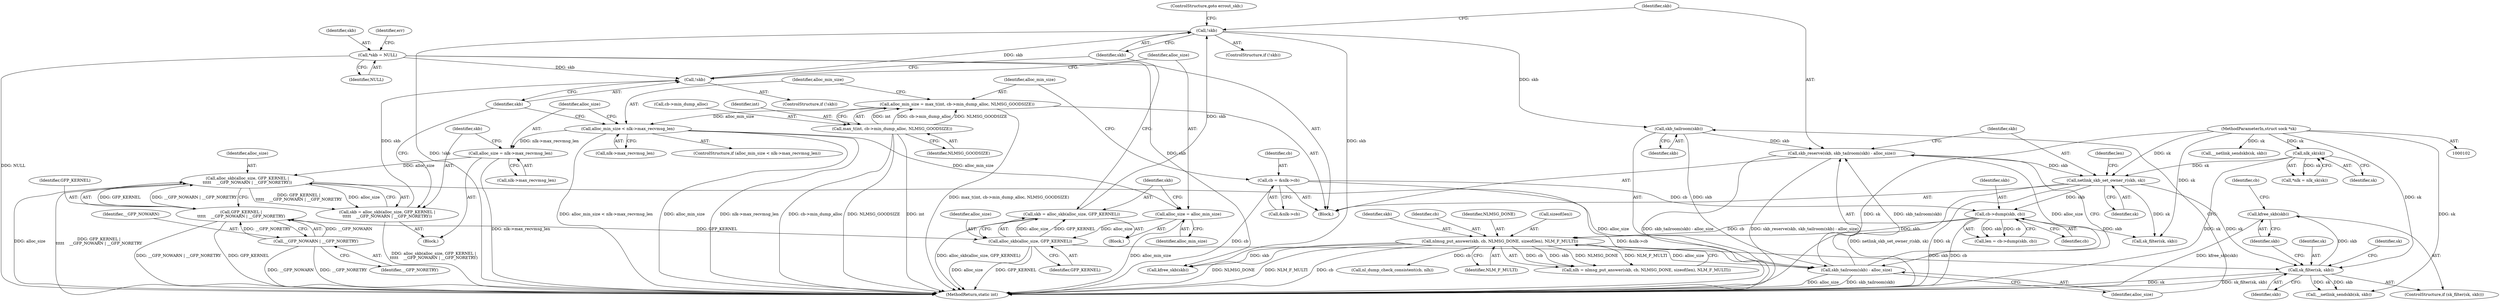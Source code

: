digraph "0_linux_92964c79b357efd980812c4de5c1fd2ec8bb5520@API" {
"1000264" [label="(Call,kfree_skb(skb))"];
"1000261" [label="(Call,sk_filter(sk, skb))"];
"1000208" [label="(Call,netlink_skb_set_owner_r(skb, sk))"];
"1000202" [label="(Call,skb_reserve(skb, skb_tailroom(skb) - alloc_size))"];
"1000205" [label="(Call,skb_tailroom(skb))"];
"1000199" [label="(Call,!skb)"];
"1000187" [label="(Call,!skb)"];
"1000177" [label="(Call,skb = alloc_skb(alloc_size, GFP_KERNEL |\n\t\t\t\t\t    __GFP_NOWARN | __GFP_NORETRY))"];
"1000179" [label="(Call,alloc_skb(alloc_size, GFP_KERNEL |\n\t\t\t\t\t    __GFP_NOWARN | __GFP_NORETRY))"];
"1000172" [label="(Call,alloc_size = nlk->max_recvmsg_len)"];
"1000166" [label="(Call,alloc_min_size < nlk->max_recvmsg_len)"];
"1000157" [label="(Call,alloc_min_size = max_t(int, cb->min_dump_alloc, NLMSG_GOODSIZE))"];
"1000159" [label="(Call,max_t(int, cb->min_dump_alloc, NLMSG_GOODSIZE))"];
"1000181" [label="(Call,GFP_KERNEL |\n\t\t\t\t\t    __GFP_NOWARN | __GFP_NORETRY)"];
"1000183" [label="(Call,__GFP_NOWARN | __GFP_NORETRY)"];
"1000112" [label="(Call,*skb = NULL)"];
"1000193" [label="(Call,skb = alloc_skb(alloc_size, GFP_KERNEL))"];
"1000195" [label="(Call,alloc_skb(alloc_size, GFP_KERNEL))"];
"1000190" [label="(Call,alloc_size = alloc_min_size)"];
"1000204" [label="(Call,skb_tailroom(skb) - alloc_size)"];
"1000108" [label="(Call,nlk_sk(sk))"];
"1000103" [label="(MethodParameterIn,struct sock *sk)"];
"1000239" [label="(Call,nlmsg_put_answer(skb, cb, NLMSG_DONE, sizeof(len), NLM_F_MULTI))"];
"1000213" [label="(Call,cb->dump(skb, cb))"];
"1000151" [label="(Call,cb = &nlk->cb)"];
"1000108" [label="(Call,nlk_sk(sk))"];
"1000189" [label="(Block,)"];
"1000265" [label="(Identifier,skb)"];
"1000109" [label="(Identifier,sk)"];
"1000199" [label="(Call,!skb)"];
"1000243" [label="(Call,sizeof(len))"];
"1000114" [label="(Identifier,NULL)"];
"1000197" [label="(Identifier,GFP_KERNEL)"];
"1000120" [label="(Identifier,err)"];
"1000180" [label="(Identifier,alloc_size)"];
"1000207" [label="(Identifier,alloc_size)"];
"1000191" [label="(Identifier,alloc_size)"];
"1000187" [label="(Call,!skb)"];
"1000161" [label="(Call,cb->min_dump_alloc)"];
"1000158" [label="(Identifier,alloc_min_size)"];
"1000103" [label="(MethodParameterIn,struct sock *sk)"];
"1000104" [label="(Block,)"];
"1000153" [label="(Call,&nlk->cb)"];
"1000188" [label="(Identifier,skb)"];
"1000226" [label="(Call,sk_filter(sk, skb))"];
"1000206" [label="(Identifier,skb)"];
"1000204" [label="(Call,skb_tailroom(skb) - alloc_size)"];
"1000182" [label="(Identifier,GFP_KERNEL)"];
"1000179" [label="(Call,alloc_skb(alloc_size, GFP_KERNEL |\n\t\t\t\t\t    __GFP_NOWARN | __GFP_NORETRY))"];
"1000232" [label="(Call,__netlink_sendskb(sk, skb))"];
"1000212" [label="(Identifier,len)"];
"1000205" [label="(Call,skb_tailroom(skb))"];
"1000174" [label="(Call,nlk->max_recvmsg_len)"];
"1000178" [label="(Identifier,skb)"];
"1000173" [label="(Identifier,alloc_size)"];
"1000112" [label="(Call,*skb = NULL)"];
"1000200" [label="(Identifier,skb)"];
"1000159" [label="(Call,max_t(int, cb->min_dump_alloc, NLMSG_GOODSIZE))"];
"1000165" [label="(ControlStructure,if (alloc_min_size < nlk->max_recvmsg_len))"];
"1000172" [label="(Call,alloc_size = nlk->max_recvmsg_len)"];
"1000201" [label="(ControlStructure,goto errout_skb;)"];
"1000209" [label="(Identifier,skb)"];
"1000164" [label="(Identifier,NLMSG_GOODSIZE)"];
"1000160" [label="(Identifier,int)"];
"1000268" [label="(Identifier,sk)"];
"1000184" [label="(Identifier,__GFP_NOWARN)"];
"1000106" [label="(Call,*nlk = nlk_sk(sk))"];
"1000151" [label="(Call,cb = &nlk->cb)"];
"1000237" [label="(Call,nlh = nlmsg_put_answer(skb, cb, NLMSG_DONE, sizeof(len), NLM_F_MULTI))"];
"1000264" [label="(Call,kfree_skb(skb))"];
"1000166" [label="(Call,alloc_min_size < nlk->max_recvmsg_len)"];
"1000240" [label="(Identifier,skb)"];
"1000113" [label="(Identifier,skb)"];
"1000193" [label="(Call,skb = alloc_skb(alloc_size, GFP_KERNEL))"];
"1000190" [label="(Call,alloc_size = alloc_min_size)"];
"1000186" [label="(ControlStructure,if (!skb))"];
"1000208" [label="(Call,netlink_skb_set_owner_r(skb, sk))"];
"1000211" [label="(Call,len = cb->dump(skb, cb))"];
"1000272" [label="(Identifier,cb)"];
"1000263" [label="(Identifier,skb)"];
"1000241" [label="(Identifier,cb)"];
"1000198" [label="(ControlStructure,if (!skb))"];
"1000239" [label="(Call,nlmsg_put_answer(skb, cb, NLMSG_DONE, sizeof(len), NLM_F_MULTI))"];
"1000192" [label="(Identifier,alloc_min_size)"];
"1000310" [label="(MethodReturn,static int)"];
"1000183" [label="(Call,__GFP_NOWARN | __GFP_NORETRY)"];
"1000210" [label="(Identifier,sk)"];
"1000195" [label="(Call,alloc_skb(alloc_size, GFP_KERNEL))"];
"1000185" [label="(Identifier,__GFP_NORETRY)"];
"1000214" [label="(Identifier,skb)"];
"1000203" [label="(Identifier,skb)"];
"1000177" [label="(Call,skb = alloc_skb(alloc_size, GFP_KERNEL |\n\t\t\t\t\t    __GFP_NOWARN | __GFP_NORETRY))"];
"1000202" [label="(Call,skb_reserve(skb, skb_tailroom(skb) - alloc_size))"];
"1000171" [label="(Block,)"];
"1000267" [label="(Call,__netlink_sendskb(sk, skb))"];
"1000157" [label="(Call,alloc_min_size = max_t(int, cb->min_dump_alloc, NLMSG_GOODSIZE))"];
"1000242" [label="(Identifier,NLMSG_DONE)"];
"1000167" [label="(Identifier,alloc_min_size)"];
"1000194" [label="(Identifier,skb)"];
"1000196" [label="(Identifier,alloc_size)"];
"1000213" [label="(Call,cb->dump(skb, cb))"];
"1000260" [label="(ControlStructure,if (sk_filter(sk, skb)))"];
"1000262" [label="(Identifier,sk)"];
"1000168" [label="(Call,nlk->max_recvmsg_len)"];
"1000152" [label="(Identifier,cb)"];
"1000306" [label="(Call,kfree_skb(skb))"];
"1000261" [label="(Call,sk_filter(sk, skb))"];
"1000181" [label="(Call,GFP_KERNEL |\n\t\t\t\t\t    __GFP_NOWARN | __GFP_NORETRY)"];
"1000245" [label="(Identifier,NLM_F_MULTI)"];
"1000250" [label="(Call,nl_dump_check_consistent(cb, nlh))"];
"1000215" [label="(Identifier,cb)"];
"1000264" -> "1000260"  [label="AST: "];
"1000264" -> "1000265"  [label="CFG: "];
"1000265" -> "1000264"  [label="AST: "];
"1000272" -> "1000264"  [label="CFG: "];
"1000264" -> "1000310"  [label="DDG: kfree_skb(skb)"];
"1000261" -> "1000264"  [label="DDG: skb"];
"1000261" -> "1000260"  [label="AST: "];
"1000261" -> "1000263"  [label="CFG: "];
"1000262" -> "1000261"  [label="AST: "];
"1000263" -> "1000261"  [label="AST: "];
"1000265" -> "1000261"  [label="CFG: "];
"1000268" -> "1000261"  [label="CFG: "];
"1000261" -> "1000310"  [label="DDG: sk"];
"1000261" -> "1000310"  [label="DDG: sk_filter(sk, skb)"];
"1000208" -> "1000261"  [label="DDG: sk"];
"1000103" -> "1000261"  [label="DDG: sk"];
"1000239" -> "1000261"  [label="DDG: skb"];
"1000261" -> "1000267"  [label="DDG: sk"];
"1000261" -> "1000267"  [label="DDG: skb"];
"1000208" -> "1000104"  [label="AST: "];
"1000208" -> "1000210"  [label="CFG: "];
"1000209" -> "1000208"  [label="AST: "];
"1000210" -> "1000208"  [label="AST: "];
"1000212" -> "1000208"  [label="CFG: "];
"1000208" -> "1000310"  [label="DDG: sk"];
"1000208" -> "1000310"  [label="DDG: netlink_skb_set_owner_r(skb, sk)"];
"1000202" -> "1000208"  [label="DDG: skb"];
"1000108" -> "1000208"  [label="DDG: sk"];
"1000103" -> "1000208"  [label="DDG: sk"];
"1000208" -> "1000213"  [label="DDG: skb"];
"1000208" -> "1000226"  [label="DDG: sk"];
"1000202" -> "1000104"  [label="AST: "];
"1000202" -> "1000204"  [label="CFG: "];
"1000203" -> "1000202"  [label="AST: "];
"1000204" -> "1000202"  [label="AST: "];
"1000209" -> "1000202"  [label="CFG: "];
"1000202" -> "1000310"  [label="DDG: skb_tailroom(skb) - alloc_size"];
"1000202" -> "1000310"  [label="DDG: skb_reserve(skb, skb_tailroom(skb) - alloc_size)"];
"1000205" -> "1000202"  [label="DDG: skb"];
"1000204" -> "1000202"  [label="DDG: skb_tailroom(skb)"];
"1000204" -> "1000202"  [label="DDG: alloc_size"];
"1000205" -> "1000204"  [label="AST: "];
"1000205" -> "1000206"  [label="CFG: "];
"1000206" -> "1000205"  [label="AST: "];
"1000207" -> "1000205"  [label="CFG: "];
"1000205" -> "1000204"  [label="DDG: skb"];
"1000199" -> "1000205"  [label="DDG: skb"];
"1000199" -> "1000198"  [label="AST: "];
"1000199" -> "1000200"  [label="CFG: "];
"1000200" -> "1000199"  [label="AST: "];
"1000201" -> "1000199"  [label="CFG: "];
"1000203" -> "1000199"  [label="CFG: "];
"1000199" -> "1000310"  [label="DDG: !skb"];
"1000187" -> "1000199"  [label="DDG: skb"];
"1000193" -> "1000199"  [label="DDG: skb"];
"1000199" -> "1000306"  [label="DDG: skb"];
"1000187" -> "1000186"  [label="AST: "];
"1000187" -> "1000188"  [label="CFG: "];
"1000188" -> "1000187"  [label="AST: "];
"1000191" -> "1000187"  [label="CFG: "];
"1000200" -> "1000187"  [label="CFG: "];
"1000177" -> "1000187"  [label="DDG: skb"];
"1000112" -> "1000187"  [label="DDG: skb"];
"1000177" -> "1000171"  [label="AST: "];
"1000177" -> "1000179"  [label="CFG: "];
"1000178" -> "1000177"  [label="AST: "];
"1000179" -> "1000177"  [label="AST: "];
"1000188" -> "1000177"  [label="CFG: "];
"1000177" -> "1000310"  [label="DDG: alloc_skb(alloc_size, GFP_KERNEL |\n\t\t\t\t\t    __GFP_NOWARN | __GFP_NORETRY)"];
"1000179" -> "1000177"  [label="DDG: alloc_size"];
"1000179" -> "1000177"  [label="DDG: GFP_KERNEL |\n\t\t\t\t\t    __GFP_NOWARN | __GFP_NORETRY"];
"1000179" -> "1000181"  [label="CFG: "];
"1000180" -> "1000179"  [label="AST: "];
"1000181" -> "1000179"  [label="AST: "];
"1000179" -> "1000310"  [label="DDG: GFP_KERNEL |\n\t\t\t\t\t    __GFP_NOWARN | __GFP_NORETRY"];
"1000179" -> "1000310"  [label="DDG: alloc_size"];
"1000172" -> "1000179"  [label="DDG: alloc_size"];
"1000181" -> "1000179"  [label="DDG: GFP_KERNEL"];
"1000181" -> "1000179"  [label="DDG: __GFP_NOWARN | __GFP_NORETRY"];
"1000179" -> "1000204"  [label="DDG: alloc_size"];
"1000172" -> "1000171"  [label="AST: "];
"1000172" -> "1000174"  [label="CFG: "];
"1000173" -> "1000172"  [label="AST: "];
"1000174" -> "1000172"  [label="AST: "];
"1000178" -> "1000172"  [label="CFG: "];
"1000172" -> "1000310"  [label="DDG: nlk->max_recvmsg_len"];
"1000166" -> "1000172"  [label="DDG: nlk->max_recvmsg_len"];
"1000166" -> "1000165"  [label="AST: "];
"1000166" -> "1000168"  [label="CFG: "];
"1000167" -> "1000166"  [label="AST: "];
"1000168" -> "1000166"  [label="AST: "];
"1000173" -> "1000166"  [label="CFG: "];
"1000188" -> "1000166"  [label="CFG: "];
"1000166" -> "1000310"  [label="DDG: nlk->max_recvmsg_len"];
"1000166" -> "1000310"  [label="DDG: alloc_min_size < nlk->max_recvmsg_len"];
"1000166" -> "1000310"  [label="DDG: alloc_min_size"];
"1000157" -> "1000166"  [label="DDG: alloc_min_size"];
"1000166" -> "1000190"  [label="DDG: alloc_min_size"];
"1000157" -> "1000104"  [label="AST: "];
"1000157" -> "1000159"  [label="CFG: "];
"1000158" -> "1000157"  [label="AST: "];
"1000159" -> "1000157"  [label="AST: "];
"1000167" -> "1000157"  [label="CFG: "];
"1000157" -> "1000310"  [label="DDG: max_t(int, cb->min_dump_alloc, NLMSG_GOODSIZE)"];
"1000159" -> "1000157"  [label="DDG: int"];
"1000159" -> "1000157"  [label="DDG: cb->min_dump_alloc"];
"1000159" -> "1000157"  [label="DDG: NLMSG_GOODSIZE"];
"1000159" -> "1000164"  [label="CFG: "];
"1000160" -> "1000159"  [label="AST: "];
"1000161" -> "1000159"  [label="AST: "];
"1000164" -> "1000159"  [label="AST: "];
"1000159" -> "1000310"  [label="DDG: NLMSG_GOODSIZE"];
"1000159" -> "1000310"  [label="DDG: int"];
"1000159" -> "1000310"  [label="DDG: cb->min_dump_alloc"];
"1000181" -> "1000183"  [label="CFG: "];
"1000182" -> "1000181"  [label="AST: "];
"1000183" -> "1000181"  [label="AST: "];
"1000181" -> "1000310"  [label="DDG: GFP_KERNEL"];
"1000181" -> "1000310"  [label="DDG: __GFP_NOWARN | __GFP_NORETRY"];
"1000183" -> "1000181"  [label="DDG: __GFP_NOWARN"];
"1000183" -> "1000181"  [label="DDG: __GFP_NORETRY"];
"1000181" -> "1000195"  [label="DDG: GFP_KERNEL"];
"1000183" -> "1000185"  [label="CFG: "];
"1000184" -> "1000183"  [label="AST: "];
"1000185" -> "1000183"  [label="AST: "];
"1000183" -> "1000310"  [label="DDG: __GFP_NORETRY"];
"1000183" -> "1000310"  [label="DDG: __GFP_NOWARN"];
"1000112" -> "1000104"  [label="AST: "];
"1000112" -> "1000114"  [label="CFG: "];
"1000113" -> "1000112"  [label="AST: "];
"1000114" -> "1000112"  [label="AST: "];
"1000120" -> "1000112"  [label="CFG: "];
"1000112" -> "1000310"  [label="DDG: NULL"];
"1000112" -> "1000306"  [label="DDG: skb"];
"1000193" -> "1000189"  [label="AST: "];
"1000193" -> "1000195"  [label="CFG: "];
"1000194" -> "1000193"  [label="AST: "];
"1000195" -> "1000193"  [label="AST: "];
"1000200" -> "1000193"  [label="CFG: "];
"1000193" -> "1000310"  [label="DDG: alloc_skb(alloc_size, GFP_KERNEL)"];
"1000195" -> "1000193"  [label="DDG: alloc_size"];
"1000195" -> "1000193"  [label="DDG: GFP_KERNEL"];
"1000195" -> "1000197"  [label="CFG: "];
"1000196" -> "1000195"  [label="AST: "];
"1000197" -> "1000195"  [label="AST: "];
"1000195" -> "1000310"  [label="DDG: GFP_KERNEL"];
"1000195" -> "1000310"  [label="DDG: alloc_size"];
"1000190" -> "1000195"  [label="DDG: alloc_size"];
"1000195" -> "1000204"  [label="DDG: alloc_size"];
"1000190" -> "1000189"  [label="AST: "];
"1000190" -> "1000192"  [label="CFG: "];
"1000191" -> "1000190"  [label="AST: "];
"1000192" -> "1000190"  [label="AST: "];
"1000194" -> "1000190"  [label="CFG: "];
"1000190" -> "1000310"  [label="DDG: alloc_min_size"];
"1000204" -> "1000207"  [label="CFG: "];
"1000207" -> "1000204"  [label="AST: "];
"1000204" -> "1000310"  [label="DDG: alloc_size"];
"1000204" -> "1000310"  [label="DDG: skb_tailroom(skb)"];
"1000108" -> "1000106"  [label="AST: "];
"1000108" -> "1000109"  [label="CFG: "];
"1000109" -> "1000108"  [label="AST: "];
"1000106" -> "1000108"  [label="CFG: "];
"1000108" -> "1000310"  [label="DDG: sk"];
"1000108" -> "1000106"  [label="DDG: sk"];
"1000103" -> "1000108"  [label="DDG: sk"];
"1000103" -> "1000102"  [label="AST: "];
"1000103" -> "1000310"  [label="DDG: sk"];
"1000103" -> "1000226"  [label="DDG: sk"];
"1000103" -> "1000232"  [label="DDG: sk"];
"1000103" -> "1000267"  [label="DDG: sk"];
"1000239" -> "1000237"  [label="AST: "];
"1000239" -> "1000245"  [label="CFG: "];
"1000240" -> "1000239"  [label="AST: "];
"1000241" -> "1000239"  [label="AST: "];
"1000242" -> "1000239"  [label="AST: "];
"1000243" -> "1000239"  [label="AST: "];
"1000245" -> "1000239"  [label="AST: "];
"1000237" -> "1000239"  [label="CFG: "];
"1000239" -> "1000310"  [label="DDG: NLMSG_DONE"];
"1000239" -> "1000310"  [label="DDG: NLM_F_MULTI"];
"1000239" -> "1000310"  [label="DDG: cb"];
"1000239" -> "1000237"  [label="DDG: cb"];
"1000239" -> "1000237"  [label="DDG: skb"];
"1000239" -> "1000237"  [label="DDG: NLMSG_DONE"];
"1000239" -> "1000237"  [label="DDG: NLM_F_MULTI"];
"1000213" -> "1000239"  [label="DDG: skb"];
"1000213" -> "1000239"  [label="DDG: cb"];
"1000239" -> "1000250"  [label="DDG: cb"];
"1000239" -> "1000306"  [label="DDG: skb"];
"1000213" -> "1000211"  [label="AST: "];
"1000213" -> "1000215"  [label="CFG: "];
"1000214" -> "1000213"  [label="AST: "];
"1000215" -> "1000213"  [label="AST: "];
"1000211" -> "1000213"  [label="CFG: "];
"1000213" -> "1000310"  [label="DDG: cb"];
"1000213" -> "1000211"  [label="DDG: skb"];
"1000213" -> "1000211"  [label="DDG: cb"];
"1000151" -> "1000213"  [label="DDG: cb"];
"1000213" -> "1000226"  [label="DDG: skb"];
"1000151" -> "1000104"  [label="AST: "];
"1000151" -> "1000153"  [label="CFG: "];
"1000152" -> "1000151"  [label="AST: "];
"1000153" -> "1000151"  [label="AST: "];
"1000158" -> "1000151"  [label="CFG: "];
"1000151" -> "1000310"  [label="DDG: cb"];
"1000151" -> "1000310"  [label="DDG: &nlk->cb"];
}

